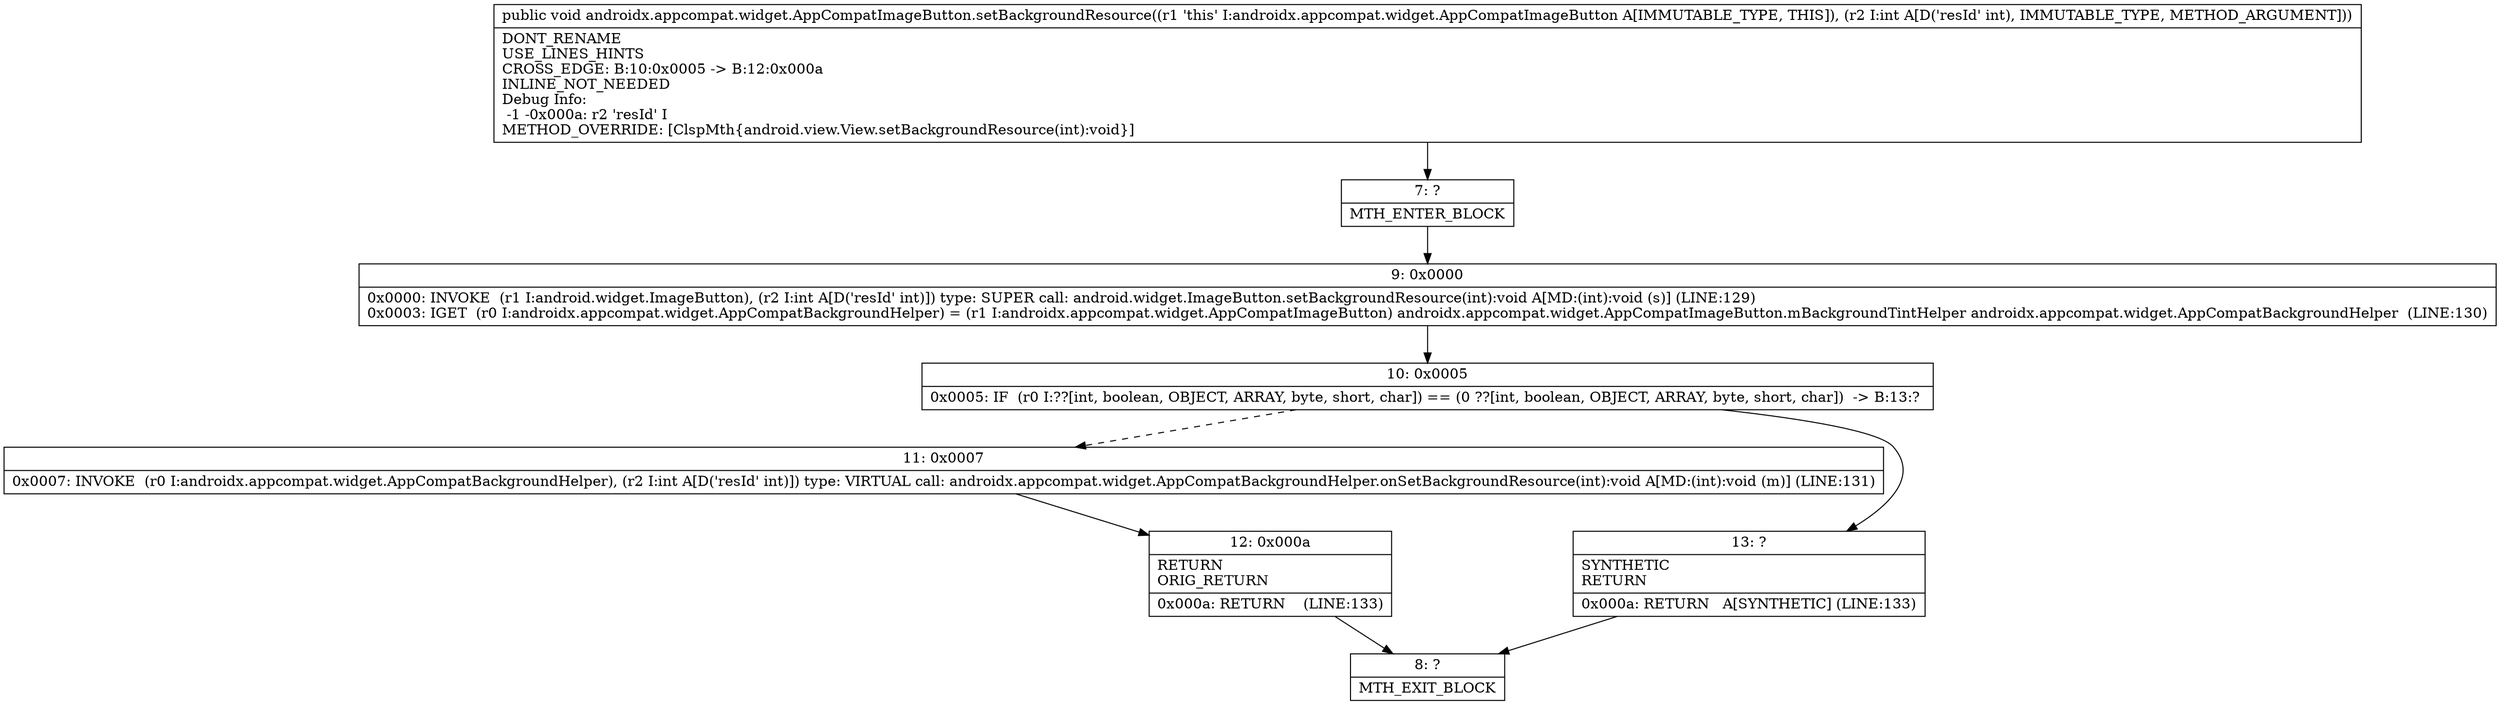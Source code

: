 digraph "CFG forandroidx.appcompat.widget.AppCompatImageButton.setBackgroundResource(I)V" {
Node_7 [shape=record,label="{7\:\ ?|MTH_ENTER_BLOCK\l}"];
Node_9 [shape=record,label="{9\:\ 0x0000|0x0000: INVOKE  (r1 I:android.widget.ImageButton), (r2 I:int A[D('resId' int)]) type: SUPER call: android.widget.ImageButton.setBackgroundResource(int):void A[MD:(int):void (s)] (LINE:129)\l0x0003: IGET  (r0 I:androidx.appcompat.widget.AppCompatBackgroundHelper) = (r1 I:androidx.appcompat.widget.AppCompatImageButton) androidx.appcompat.widget.AppCompatImageButton.mBackgroundTintHelper androidx.appcompat.widget.AppCompatBackgroundHelper  (LINE:130)\l}"];
Node_10 [shape=record,label="{10\:\ 0x0005|0x0005: IF  (r0 I:??[int, boolean, OBJECT, ARRAY, byte, short, char]) == (0 ??[int, boolean, OBJECT, ARRAY, byte, short, char])  \-\> B:13:? \l}"];
Node_11 [shape=record,label="{11\:\ 0x0007|0x0007: INVOKE  (r0 I:androidx.appcompat.widget.AppCompatBackgroundHelper), (r2 I:int A[D('resId' int)]) type: VIRTUAL call: androidx.appcompat.widget.AppCompatBackgroundHelper.onSetBackgroundResource(int):void A[MD:(int):void (m)] (LINE:131)\l}"];
Node_12 [shape=record,label="{12\:\ 0x000a|RETURN\lORIG_RETURN\l|0x000a: RETURN    (LINE:133)\l}"];
Node_8 [shape=record,label="{8\:\ ?|MTH_EXIT_BLOCK\l}"];
Node_13 [shape=record,label="{13\:\ ?|SYNTHETIC\lRETURN\l|0x000a: RETURN   A[SYNTHETIC] (LINE:133)\l}"];
MethodNode[shape=record,label="{public void androidx.appcompat.widget.AppCompatImageButton.setBackgroundResource((r1 'this' I:androidx.appcompat.widget.AppCompatImageButton A[IMMUTABLE_TYPE, THIS]), (r2 I:int A[D('resId' int), IMMUTABLE_TYPE, METHOD_ARGUMENT]))  | DONT_RENAME\lUSE_LINES_HINTS\lCROSS_EDGE: B:10:0x0005 \-\> B:12:0x000a\lINLINE_NOT_NEEDED\lDebug Info:\l  \-1 \-0x000a: r2 'resId' I\lMETHOD_OVERRIDE: [ClspMth\{android.view.View.setBackgroundResource(int):void\}]\l}"];
MethodNode -> Node_7;Node_7 -> Node_9;
Node_9 -> Node_10;
Node_10 -> Node_11[style=dashed];
Node_10 -> Node_13;
Node_11 -> Node_12;
Node_12 -> Node_8;
Node_13 -> Node_8;
}

